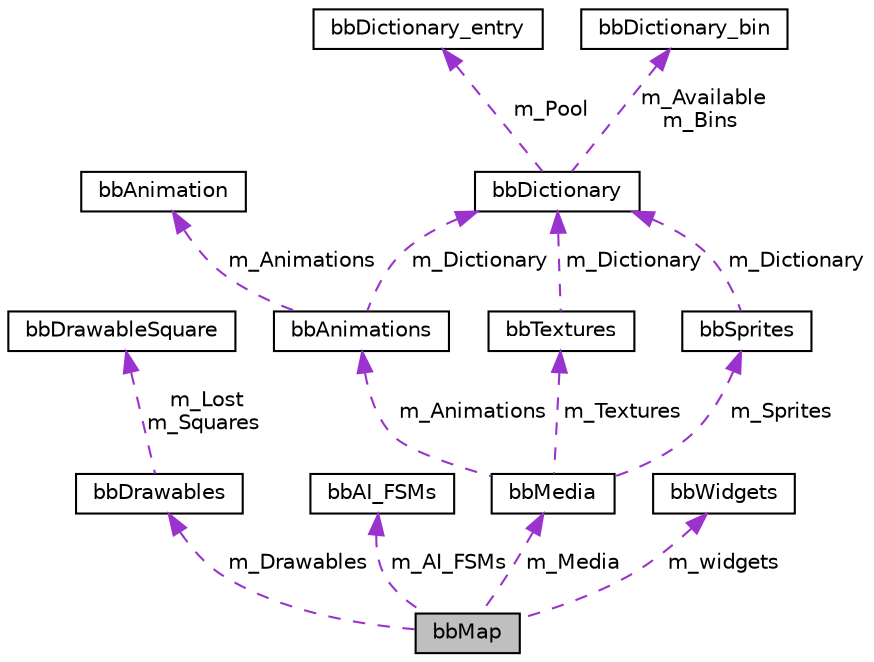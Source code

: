 digraph "bbMap"
{
 // LATEX_PDF_SIZE
  edge [fontname="Helvetica",fontsize="10",labelfontname="Helvetica",labelfontsize="10"];
  node [fontname="Helvetica",fontsize="10",shape=record];
  Node1 [label="bbMap",height=0.2,width=0.4,color="black", fillcolor="grey75", style="filled", fontcolor="black",tooltip=" "];
  Node2 -> Node1 [dir="back",color="darkorchid3",fontsize="10",style="dashed",label=" m_Drawables" ,fontname="Helvetica"];
  Node2 [label="bbDrawables",height=0.2,width=0.4,color="black", fillcolor="white", style="filled",URL="$structbbDrawables.html",tooltip="bbDrawables contains drawables from all squares of the maps' ground surface"];
  Node3 -> Node2 [dir="back",color="darkorchid3",fontsize="10",style="dashed",label=" m_Lost\nm_Squares" ,fontname="Helvetica"];
  Node3 [label="bbDrawableSquare",height=0.2,width=0.4,color="black", fillcolor="white", style="filled",URL="$structbbDrawableSquare.html",tooltip="bbDrawableSquare contains drawables from one square of the maps' ground surface"];
  Node4 -> Node1 [dir="back",color="darkorchid3",fontsize="10",style="dashed",label=" m_AI_FSMs" ,fontname="Helvetica"];
  Node4 [label="bbAI_FSMs",height=0.2,width=0.4,color="black", fillcolor="white", style="filled",URL="$structbbAI__FSMs.html",tooltip="bbAI_FSMs is a container for objects of type bbAI_FSM"];
  Node5 -> Node1 [dir="back",color="darkorchid3",fontsize="10",style="dashed",label=" m_Media" ,fontname="Helvetica"];
  Node5 [label="bbMedia",height=0.2,width=0.4,color="black", fillcolor="white", style="filled",URL="$structbbMedia.html",tooltip=" "];
  Node6 -> Node5 [dir="back",color="darkorchid3",fontsize="10",style="dashed",label=" m_Textures" ,fontname="Helvetica"];
  Node6 [label="bbTextures",height=0.2,width=0.4,color="black", fillcolor="white", style="filled",URL="$structbbTextures.html",tooltip=" "];
  Node7 -> Node6 [dir="back",color="darkorchid3",fontsize="10",style="dashed",label=" m_Dictionary" ,fontname="Helvetica"];
  Node7 [label="bbDictionary",height=0.2,width=0.4,color="black", fillcolor="white", style="filled",URL="$structbbDictionary.html",tooltip=" "];
  Node8 -> Node7 [dir="back",color="darkorchid3",fontsize="10",style="dashed",label=" m_Pool" ,fontname="Helvetica"];
  Node8 [label="bbDictionary_entry",height=0.2,width=0.4,color="black", fillcolor="white", style="filled",URL="$structbbDictionary__entry.html",tooltip=" "];
  Node9 -> Node7 [dir="back",color="darkorchid3",fontsize="10",style="dashed",label=" m_Available\nm_Bins" ,fontname="Helvetica"];
  Node9 [label="bbDictionary_bin",height=0.2,width=0.4,color="black", fillcolor="white", style="filled",URL="$structbbDictionary__bin.html",tooltip=" "];
  Node10 -> Node5 [dir="back",color="darkorchid3",fontsize="10",style="dashed",label=" m_Sprites" ,fontname="Helvetica"];
  Node10 [label="bbSprites",height=0.2,width=0.4,color="black", fillcolor="white", style="filled",URL="$structbbSprites.html",tooltip="bbSprites is a container for sfSprites used in a single bbMap"];
  Node7 -> Node10 [dir="back",color="darkorchid3",fontsize="10",style="dashed",label=" m_Dictionary" ,fontname="Helvetica"];
  Node11 -> Node5 [dir="back",color="darkorchid3",fontsize="10",style="dashed",label=" m_Animations" ,fontname="Helvetica"];
  Node11 [label="bbAnimations",height=0.2,width=0.4,color="black", fillcolor="white", style="filled",URL="$structbbAnimations.html",tooltip=" "];
  Node12 -> Node11 [dir="back",color="darkorchid3",fontsize="10",style="dashed",label=" m_Animations" ,fontname="Helvetica"];
  Node12 [label="bbAnimation",height=0.2,width=0.4,color="black", fillcolor="white", style="filled",URL="$structbbAnimation.html",tooltip=" "];
  Node7 -> Node11 [dir="back",color="darkorchid3",fontsize="10",style="dashed",label=" m_Dictionary" ,fontname="Helvetica"];
  Node13 -> Node1 [dir="back",color="darkorchid3",fontsize="10",style="dashed",label=" m_widgets" ,fontname="Helvetica"];
  Node13 [label="bbWidgets",height=0.2,width=0.4,color="black", fillcolor="white", style="filled",URL="$structbbWidgets.html",tooltip="bbWidgets is a container for objects of type bbWisget"];
}
